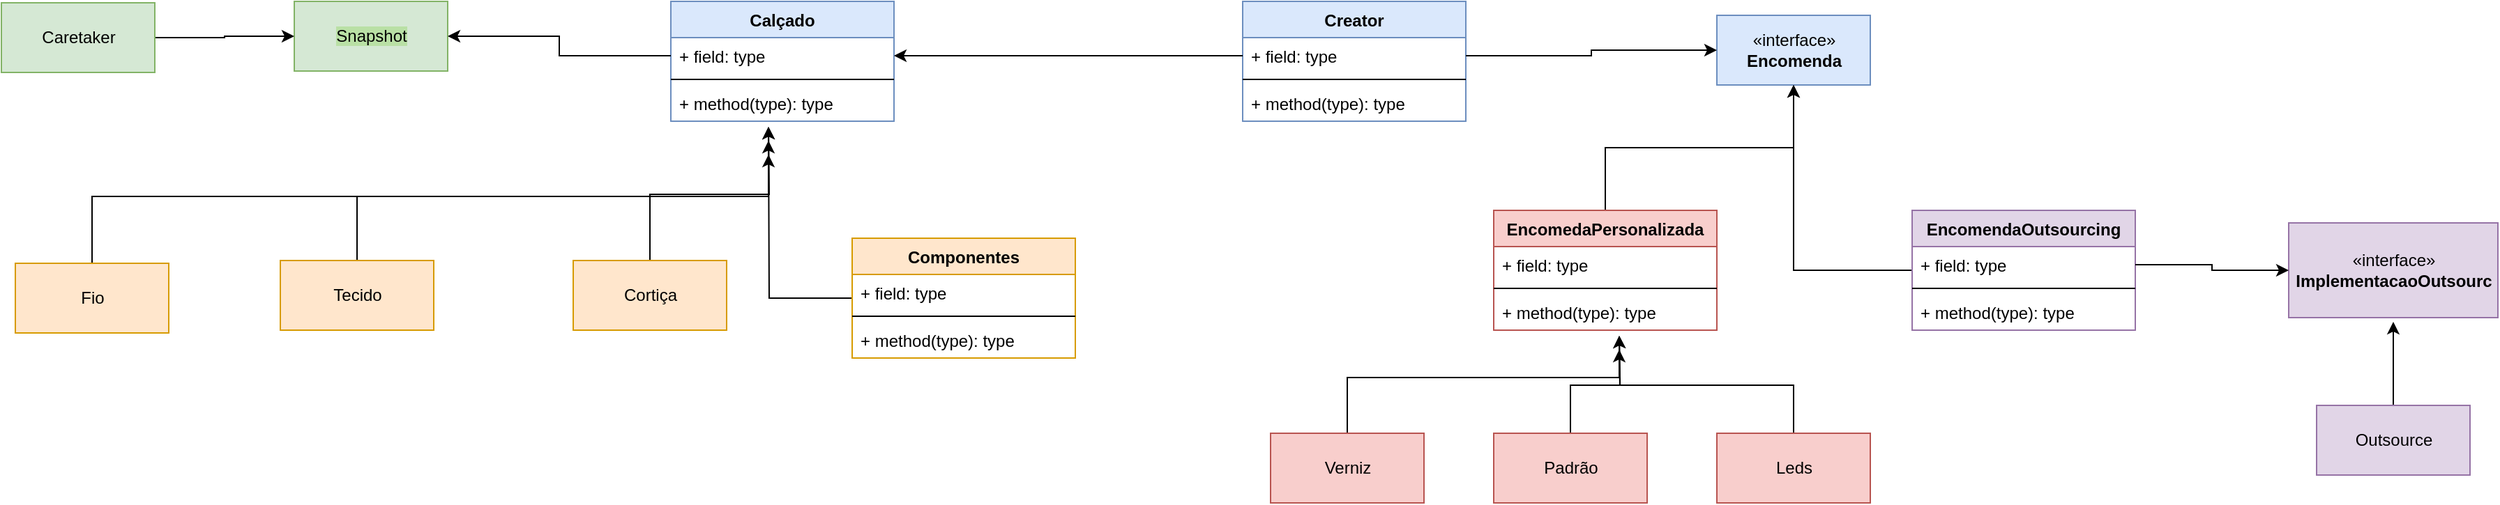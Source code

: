 <mxfile version="16.5.1" type="device"><diagram id="C5RBs43oDa-KdzZeNtuy" name="Page-1"><mxGraphModel dx="2048" dy="754" grid="1" gridSize="10" guides="1" tooltips="1" connect="1" arrows="1" fold="1" page="1" pageScale="1" pageWidth="827" pageHeight="1169" math="0" shadow="0"><root><mxCell id="WIyWlLk6GJQsqaUBKTNV-0"/><mxCell id="WIyWlLk6GJQsqaUBKTNV-1" parent="WIyWlLk6GJQsqaUBKTNV-0"/><mxCell id="VSb0ZvgabJvkN0IgT3II-0" value="Creator" style="swimlane;fontStyle=1;align=center;verticalAlign=top;childLayout=stackLayout;horizontal=1;startSize=26;horizontalStack=0;resizeParent=1;resizeParentMax=0;resizeLast=0;collapsible=1;marginBottom=0;fillColor=#dae8fc;strokeColor=#6c8ebf;" vertex="1" parent="WIyWlLk6GJQsqaUBKTNV-1"><mxGeometry x="260" y="170" width="160" height="86" as="geometry"/></mxCell><mxCell id="VSb0ZvgabJvkN0IgT3II-1" value="+ field: type" style="text;strokeColor=none;fillColor=none;align=left;verticalAlign=top;spacingLeft=4;spacingRight=4;overflow=hidden;rotatable=0;points=[[0,0.5],[1,0.5]];portConstraint=eastwest;" vertex="1" parent="VSb0ZvgabJvkN0IgT3II-0"><mxGeometry y="26" width="160" height="26" as="geometry"/></mxCell><mxCell id="VSb0ZvgabJvkN0IgT3II-2" value="" style="line;strokeWidth=1;fillColor=none;align=left;verticalAlign=middle;spacingTop=-1;spacingLeft=3;spacingRight=3;rotatable=0;labelPosition=right;points=[];portConstraint=eastwest;" vertex="1" parent="VSb0ZvgabJvkN0IgT3II-0"><mxGeometry y="52" width="160" height="8" as="geometry"/></mxCell><mxCell id="VSb0ZvgabJvkN0IgT3II-3" value="+ method(type): type" style="text;strokeColor=none;fillColor=none;align=left;verticalAlign=top;spacingLeft=4;spacingRight=4;overflow=hidden;rotatable=0;points=[[0,0.5],[1,0.5]];portConstraint=eastwest;" vertex="1" parent="VSb0ZvgabJvkN0IgT3II-0"><mxGeometry y="60" width="160" height="26" as="geometry"/></mxCell><mxCell id="VSb0ZvgabJvkN0IgT3II-4" value="«interface»&lt;br&gt;&lt;b&gt;Encomenda&lt;/b&gt;" style="html=1;fillColor=#dae8fc;strokeColor=#6c8ebf;" vertex="1" parent="WIyWlLk6GJQsqaUBKTNV-1"><mxGeometry x="600" y="180" width="110" height="50" as="geometry"/></mxCell><mxCell id="VSb0ZvgabJvkN0IgT3II-48" style="edgeStyle=orthogonalEdgeStyle;rounded=0;orthogonalLoop=1;jettySize=auto;html=1;exitX=0.5;exitY=0;exitDx=0;exitDy=0;entryX=0.5;entryY=1;entryDx=0;entryDy=0;" edge="1" parent="WIyWlLk6GJQsqaUBKTNV-1" source="VSb0ZvgabJvkN0IgT3II-5" target="VSb0ZvgabJvkN0IgT3II-4"><mxGeometry relative="1" as="geometry"/></mxCell><mxCell id="VSb0ZvgabJvkN0IgT3II-5" value="EncomedaPersonalizada" style="swimlane;fontStyle=1;align=center;verticalAlign=top;childLayout=stackLayout;horizontal=1;startSize=26;horizontalStack=0;resizeParent=1;resizeParentMax=0;resizeLast=0;collapsible=1;marginBottom=0;fillColor=#f8cecc;strokeColor=#b85450;" vertex="1" parent="WIyWlLk6GJQsqaUBKTNV-1"><mxGeometry x="440" y="320" width="160" height="86" as="geometry"/></mxCell><mxCell id="VSb0ZvgabJvkN0IgT3II-6" value="+ field: type" style="text;strokeColor=none;fillColor=none;align=left;verticalAlign=top;spacingLeft=4;spacingRight=4;overflow=hidden;rotatable=0;points=[[0,0.5],[1,0.5]];portConstraint=eastwest;" vertex="1" parent="VSb0ZvgabJvkN0IgT3II-5"><mxGeometry y="26" width="160" height="26" as="geometry"/></mxCell><mxCell id="VSb0ZvgabJvkN0IgT3II-7" value="" style="line;strokeWidth=1;fillColor=none;align=left;verticalAlign=middle;spacingTop=-1;spacingLeft=3;spacingRight=3;rotatable=0;labelPosition=right;points=[];portConstraint=eastwest;" vertex="1" parent="VSb0ZvgabJvkN0IgT3II-5"><mxGeometry y="52" width="160" height="8" as="geometry"/></mxCell><mxCell id="VSb0ZvgabJvkN0IgT3II-8" value="+ method(type): type" style="text;strokeColor=none;fillColor=none;align=left;verticalAlign=top;spacingLeft=4;spacingRight=4;overflow=hidden;rotatable=0;points=[[0,0.5],[1,0.5]];portConstraint=eastwest;" vertex="1" parent="VSb0ZvgabJvkN0IgT3II-5"><mxGeometry y="60" width="160" height="26" as="geometry"/></mxCell><mxCell id="VSb0ZvgabJvkN0IgT3II-52" style="edgeStyle=orthogonalEdgeStyle;rounded=0;orthogonalLoop=1;jettySize=auto;html=1;" edge="1" parent="WIyWlLk6GJQsqaUBKTNV-1" source="VSb0ZvgabJvkN0IgT3II-9"><mxGeometry relative="1" as="geometry"><mxPoint x="530" y="420" as="targetPoint"/><Array as="points"><mxPoint x="335" y="440"/><mxPoint x="530" y="440"/></Array></mxGeometry></mxCell><mxCell id="VSb0ZvgabJvkN0IgT3II-9" value="Verniz" style="html=1;fillColor=#f8cecc;strokeColor=#b85450;" vertex="1" parent="WIyWlLk6GJQsqaUBKTNV-1"><mxGeometry x="280" y="480" width="110" height="50" as="geometry"/></mxCell><mxCell id="VSb0ZvgabJvkN0IgT3II-50" style="edgeStyle=orthogonalEdgeStyle;rounded=0;orthogonalLoop=1;jettySize=auto;html=1;" edge="1" parent="WIyWlLk6GJQsqaUBKTNV-1" source="VSb0ZvgabJvkN0IgT3II-10"><mxGeometry relative="1" as="geometry"><mxPoint x="530" y="410" as="targetPoint"/></mxGeometry></mxCell><mxCell id="VSb0ZvgabJvkN0IgT3II-10" value="Padrão" style="html=1;fillColor=#f8cecc;strokeColor=#b85450;" vertex="1" parent="WIyWlLk6GJQsqaUBKTNV-1"><mxGeometry x="440" y="480" width="110" height="50" as="geometry"/></mxCell><mxCell id="VSb0ZvgabJvkN0IgT3II-51" style="edgeStyle=orthogonalEdgeStyle;rounded=0;orthogonalLoop=1;jettySize=auto;html=1;exitX=0.5;exitY=0;exitDx=0;exitDy=0;" edge="1" parent="WIyWlLk6GJQsqaUBKTNV-1" source="VSb0ZvgabJvkN0IgT3II-11"><mxGeometry relative="1" as="geometry"><mxPoint x="530" y="410" as="targetPoint"/></mxGeometry></mxCell><mxCell id="VSb0ZvgabJvkN0IgT3II-11" value="Leds" style="html=1;fillColor=#f8cecc;strokeColor=#b85450;" vertex="1" parent="WIyWlLk6GJQsqaUBKTNV-1"><mxGeometry x="600" y="480" width="110" height="50" as="geometry"/></mxCell><mxCell id="VSb0ZvgabJvkN0IgT3II-49" style="edgeStyle=orthogonalEdgeStyle;rounded=0;orthogonalLoop=1;jettySize=auto;html=1;entryX=0.5;entryY=1;entryDx=0;entryDy=0;" edge="1" parent="WIyWlLk6GJQsqaUBKTNV-1" source="VSb0ZvgabJvkN0IgT3II-12" target="VSb0ZvgabJvkN0IgT3II-4"><mxGeometry relative="1" as="geometry"/></mxCell><mxCell id="VSb0ZvgabJvkN0IgT3II-12" value="EncomendaOutsourcing" style="swimlane;fontStyle=1;align=center;verticalAlign=top;childLayout=stackLayout;horizontal=1;startSize=26;horizontalStack=0;resizeParent=1;resizeParentMax=0;resizeLast=0;collapsible=1;marginBottom=0;fillColor=#e1d5e7;strokeColor=#9673a6;" vertex="1" parent="WIyWlLk6GJQsqaUBKTNV-1"><mxGeometry x="740" y="320" width="160" height="86" as="geometry"/></mxCell><mxCell id="VSb0ZvgabJvkN0IgT3II-13" value="+ field: type" style="text;strokeColor=none;fillColor=none;align=left;verticalAlign=top;spacingLeft=4;spacingRight=4;overflow=hidden;rotatable=0;points=[[0,0.5],[1,0.5]];portConstraint=eastwest;" vertex="1" parent="VSb0ZvgabJvkN0IgT3II-12"><mxGeometry y="26" width="160" height="26" as="geometry"/></mxCell><mxCell id="VSb0ZvgabJvkN0IgT3II-14" value="" style="line;strokeWidth=1;fillColor=none;align=left;verticalAlign=middle;spacingTop=-1;spacingLeft=3;spacingRight=3;rotatable=0;labelPosition=right;points=[];portConstraint=eastwest;" vertex="1" parent="VSb0ZvgabJvkN0IgT3II-12"><mxGeometry y="52" width="160" height="8" as="geometry"/></mxCell><mxCell id="VSb0ZvgabJvkN0IgT3II-15" value="+ method(type): type" style="text;strokeColor=none;fillColor=none;align=left;verticalAlign=top;spacingLeft=4;spacingRight=4;overflow=hidden;rotatable=0;points=[[0,0.5],[1,0.5]];portConstraint=eastwest;" vertex="1" parent="VSb0ZvgabJvkN0IgT3II-12"><mxGeometry y="60" width="160" height="26" as="geometry"/></mxCell><mxCell id="VSb0ZvgabJvkN0IgT3II-16" value="«interface»&lt;br&gt;&lt;b&gt;ImplementacaoOutsourc&lt;/b&gt;" style="html=1;fillColor=#e1d5e7;strokeColor=#9673a6;" vertex="1" parent="WIyWlLk6GJQsqaUBKTNV-1"><mxGeometry x="1010" y="329" width="150" height="68" as="geometry"/></mxCell><mxCell id="VSb0ZvgabJvkN0IgT3II-54" style="edgeStyle=orthogonalEdgeStyle;rounded=0;orthogonalLoop=1;jettySize=auto;html=1;" edge="1" parent="WIyWlLk6GJQsqaUBKTNV-1" source="VSb0ZvgabJvkN0IgT3II-17"><mxGeometry relative="1" as="geometry"><mxPoint x="1085" y="400" as="targetPoint"/></mxGeometry></mxCell><mxCell id="VSb0ZvgabJvkN0IgT3II-17" value="Outsource" style="html=1;fillColor=#e1d5e7;strokeColor=#9673a6;" vertex="1" parent="WIyWlLk6GJQsqaUBKTNV-1"><mxGeometry x="1030" y="460" width="110" height="50" as="geometry"/></mxCell><mxCell id="VSb0ZvgabJvkN0IgT3II-43" style="edgeStyle=orthogonalEdgeStyle;rounded=0;orthogonalLoop=1;jettySize=auto;html=1;" edge="1" parent="WIyWlLk6GJQsqaUBKTNV-1" source="VSb0ZvgabJvkN0IgT3II-27"><mxGeometry relative="1" as="geometry"><mxPoint x="-80" y="260" as="targetPoint"/></mxGeometry></mxCell><mxCell id="VSb0ZvgabJvkN0IgT3II-27" value="Componentes" style="swimlane;fontStyle=1;align=center;verticalAlign=top;childLayout=stackLayout;horizontal=1;startSize=26;horizontalStack=0;resizeParent=1;resizeParentMax=0;resizeLast=0;collapsible=1;marginBottom=0;fillColor=#ffe6cc;strokeColor=#d79b00;" vertex="1" parent="WIyWlLk6GJQsqaUBKTNV-1"><mxGeometry x="-20" y="340" width="160" height="86" as="geometry"/></mxCell><mxCell id="VSb0ZvgabJvkN0IgT3II-28" value="+ field: type" style="text;strokeColor=none;fillColor=none;align=left;verticalAlign=top;spacingLeft=4;spacingRight=4;overflow=hidden;rotatable=0;points=[[0,0.5],[1,0.5]];portConstraint=eastwest;" vertex="1" parent="VSb0ZvgabJvkN0IgT3II-27"><mxGeometry y="26" width="160" height="26" as="geometry"/></mxCell><mxCell id="VSb0ZvgabJvkN0IgT3II-29" value="" style="line;strokeWidth=1;fillColor=none;align=left;verticalAlign=middle;spacingTop=-1;spacingLeft=3;spacingRight=3;rotatable=0;labelPosition=right;points=[];portConstraint=eastwest;" vertex="1" parent="VSb0ZvgabJvkN0IgT3II-27"><mxGeometry y="52" width="160" height="8" as="geometry"/></mxCell><mxCell id="VSb0ZvgabJvkN0IgT3II-30" value="+ method(type): type" style="text;strokeColor=none;fillColor=none;align=left;verticalAlign=top;spacingLeft=4;spacingRight=4;overflow=hidden;rotatable=0;points=[[0,0.5],[1,0.5]];portConstraint=eastwest;" vertex="1" parent="VSb0ZvgabJvkN0IgT3II-27"><mxGeometry y="60" width="160" height="26" as="geometry"/></mxCell><mxCell id="VSb0ZvgabJvkN0IgT3II-42" style="edgeStyle=orthogonalEdgeStyle;rounded=0;orthogonalLoop=1;jettySize=auto;html=1;exitX=0.5;exitY=0;exitDx=0;exitDy=0;" edge="1" parent="WIyWlLk6GJQsqaUBKTNV-1" source="VSb0ZvgabJvkN0IgT3II-31"><mxGeometry relative="1" as="geometry"><mxPoint x="-80" y="260" as="targetPoint"/></mxGeometry></mxCell><mxCell id="VSb0ZvgabJvkN0IgT3II-31" value="Cortiça" style="html=1;fillColor=#ffe6cc;strokeColor=#d79b00;" vertex="1" parent="WIyWlLk6GJQsqaUBKTNV-1"><mxGeometry x="-220" y="356" width="110" height="50" as="geometry"/></mxCell><mxCell id="VSb0ZvgabJvkN0IgT3II-44" style="edgeStyle=orthogonalEdgeStyle;rounded=0;orthogonalLoop=1;jettySize=auto;html=1;" edge="1" parent="WIyWlLk6GJQsqaUBKTNV-1" source="VSb0ZvgabJvkN0IgT3II-32"><mxGeometry relative="1" as="geometry"><mxPoint x="-80" y="280" as="targetPoint"/><Array as="points"><mxPoint x="-375" y="310"/><mxPoint x="-80" y="310"/></Array></mxGeometry></mxCell><mxCell id="VSb0ZvgabJvkN0IgT3II-32" value="Tecido" style="html=1;fillColor=#ffe6cc;strokeColor=#d79b00;" vertex="1" parent="WIyWlLk6GJQsqaUBKTNV-1"><mxGeometry x="-430" y="356" width="110" height="50" as="geometry"/></mxCell><mxCell id="VSb0ZvgabJvkN0IgT3II-45" style="edgeStyle=orthogonalEdgeStyle;rounded=0;orthogonalLoop=1;jettySize=auto;html=1;" edge="1" parent="WIyWlLk6GJQsqaUBKTNV-1" source="VSb0ZvgabJvkN0IgT3II-33"><mxGeometry relative="1" as="geometry"><mxPoint x="-80" y="270" as="targetPoint"/><Array as="points"><mxPoint x="-565" y="310"/><mxPoint x="-80" y="310"/></Array></mxGeometry></mxCell><mxCell id="VSb0ZvgabJvkN0IgT3II-33" value="Fio" style="html=1;fillColor=#ffe6cc;strokeColor=#d79b00;" vertex="1" parent="WIyWlLk6GJQsqaUBKTNV-1"><mxGeometry x="-620" y="358" width="110" height="50" as="geometry"/></mxCell><mxCell id="VSb0ZvgabJvkN0IgT3II-34" value="Calçado" style="swimlane;fontStyle=1;align=center;verticalAlign=top;childLayout=stackLayout;horizontal=1;startSize=26;horizontalStack=0;resizeParent=1;resizeParentMax=0;resizeLast=0;collapsible=1;marginBottom=0;strokeColor=#6c8ebf;fillColor=#dae8fc;" vertex="1" parent="WIyWlLk6GJQsqaUBKTNV-1"><mxGeometry x="-150" y="170" width="160" height="86" as="geometry"/></mxCell><mxCell id="VSb0ZvgabJvkN0IgT3II-35" value="+ field: type" style="text;strokeColor=none;fillColor=none;align=left;verticalAlign=top;spacingLeft=4;spacingRight=4;overflow=hidden;rotatable=0;points=[[0,0.5],[1,0.5]];portConstraint=eastwest;" vertex="1" parent="VSb0ZvgabJvkN0IgT3II-34"><mxGeometry y="26" width="160" height="26" as="geometry"/></mxCell><mxCell id="VSb0ZvgabJvkN0IgT3II-36" value="" style="line;strokeWidth=1;fillColor=none;align=left;verticalAlign=middle;spacingTop=-1;spacingLeft=3;spacingRight=3;rotatable=0;labelPosition=right;points=[];portConstraint=eastwest;" vertex="1" parent="VSb0ZvgabJvkN0IgT3II-34"><mxGeometry y="52" width="160" height="8" as="geometry"/></mxCell><mxCell id="VSb0ZvgabJvkN0IgT3II-37" value="+ method(type): type" style="text;strokeColor=none;fillColor=none;align=left;verticalAlign=top;spacingLeft=4;spacingRight=4;overflow=hidden;rotatable=0;points=[[0,0.5],[1,0.5]];portConstraint=eastwest;" vertex="1" parent="VSb0ZvgabJvkN0IgT3II-34"><mxGeometry y="60" width="160" height="26" as="geometry"/></mxCell><mxCell id="VSb0ZvgabJvkN0IgT3II-38" value="&lt;span style=&quot;background-color: rgb(185 , 224 , 165)&quot;&gt;Snapshot&lt;/span&gt;" style="html=1;fillColor=#d5e8d4;strokeColor=#82b366;" vertex="1" parent="WIyWlLk6GJQsqaUBKTNV-1"><mxGeometry x="-420" y="170" width="110" height="50" as="geometry"/></mxCell><mxCell id="VSb0ZvgabJvkN0IgT3II-40" style="edgeStyle=orthogonalEdgeStyle;rounded=0;orthogonalLoop=1;jettySize=auto;html=1;exitX=1;exitY=0.5;exitDx=0;exitDy=0;entryX=0;entryY=0.5;entryDx=0;entryDy=0;" edge="1" parent="WIyWlLk6GJQsqaUBKTNV-1" source="VSb0ZvgabJvkN0IgT3II-39" target="VSb0ZvgabJvkN0IgT3II-38"><mxGeometry relative="1" as="geometry"/></mxCell><mxCell id="VSb0ZvgabJvkN0IgT3II-39" value="Caretaker" style="html=1;fillColor=#d5e8d4;strokeColor=#82b366;" vertex="1" parent="WIyWlLk6GJQsqaUBKTNV-1"><mxGeometry x="-630" y="171" width="110" height="50" as="geometry"/></mxCell><mxCell id="VSb0ZvgabJvkN0IgT3II-41" style="edgeStyle=orthogonalEdgeStyle;rounded=0;orthogonalLoop=1;jettySize=auto;html=1;exitX=0;exitY=0.5;exitDx=0;exitDy=0;entryX=1;entryY=0.5;entryDx=0;entryDy=0;" edge="1" parent="WIyWlLk6GJQsqaUBKTNV-1" source="VSb0ZvgabJvkN0IgT3II-35" target="VSb0ZvgabJvkN0IgT3II-38"><mxGeometry relative="1" as="geometry"/></mxCell><mxCell id="VSb0ZvgabJvkN0IgT3II-46" style="edgeStyle=orthogonalEdgeStyle;rounded=0;orthogonalLoop=1;jettySize=auto;html=1;entryX=1;entryY=0.5;entryDx=0;entryDy=0;" edge="1" parent="WIyWlLk6GJQsqaUBKTNV-1" source="VSb0ZvgabJvkN0IgT3II-1" target="VSb0ZvgabJvkN0IgT3II-35"><mxGeometry relative="1" as="geometry"/></mxCell><mxCell id="VSb0ZvgabJvkN0IgT3II-47" style="edgeStyle=orthogonalEdgeStyle;rounded=0;orthogonalLoop=1;jettySize=auto;html=1;exitX=1;exitY=0.5;exitDx=0;exitDy=0;entryX=0;entryY=0.5;entryDx=0;entryDy=0;" edge="1" parent="WIyWlLk6GJQsqaUBKTNV-1" source="VSb0ZvgabJvkN0IgT3II-1" target="VSb0ZvgabJvkN0IgT3II-4"><mxGeometry relative="1" as="geometry"/></mxCell><mxCell id="VSb0ZvgabJvkN0IgT3II-53" style="edgeStyle=orthogonalEdgeStyle;rounded=0;orthogonalLoop=1;jettySize=auto;html=1;exitX=1;exitY=0.5;exitDx=0;exitDy=0;entryX=0;entryY=0.5;entryDx=0;entryDy=0;" edge="1" parent="WIyWlLk6GJQsqaUBKTNV-1" source="VSb0ZvgabJvkN0IgT3II-13" target="VSb0ZvgabJvkN0IgT3II-16"><mxGeometry relative="1" as="geometry"/></mxCell></root></mxGraphModel></diagram></mxfile>